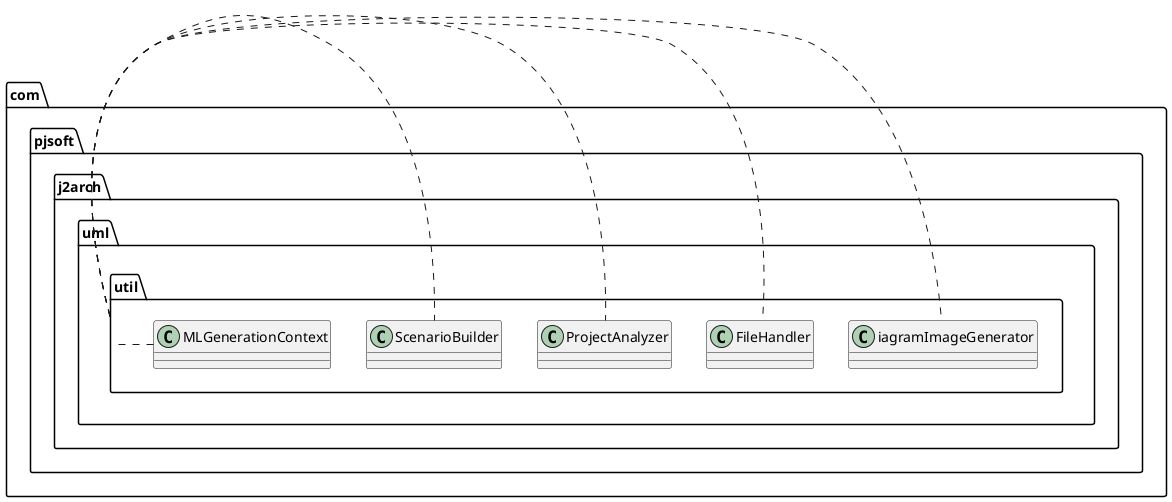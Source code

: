 @startuml
package com.pjsoft.j2arch.uml.util {
    com.pjsoft.j2arch.uml.util.DiagramImageGenerator
    com.pjsoft.j2arch.uml.util.FileHandler
    com.pjsoft.j2arch.uml.util.ProjectAnalyzer
    com.pjsoft.j2arch.uml.util.ScenarioBuilder
    com.pjsoft.j2arch.uml.util.UMLGenerationContext
}
@enduml
